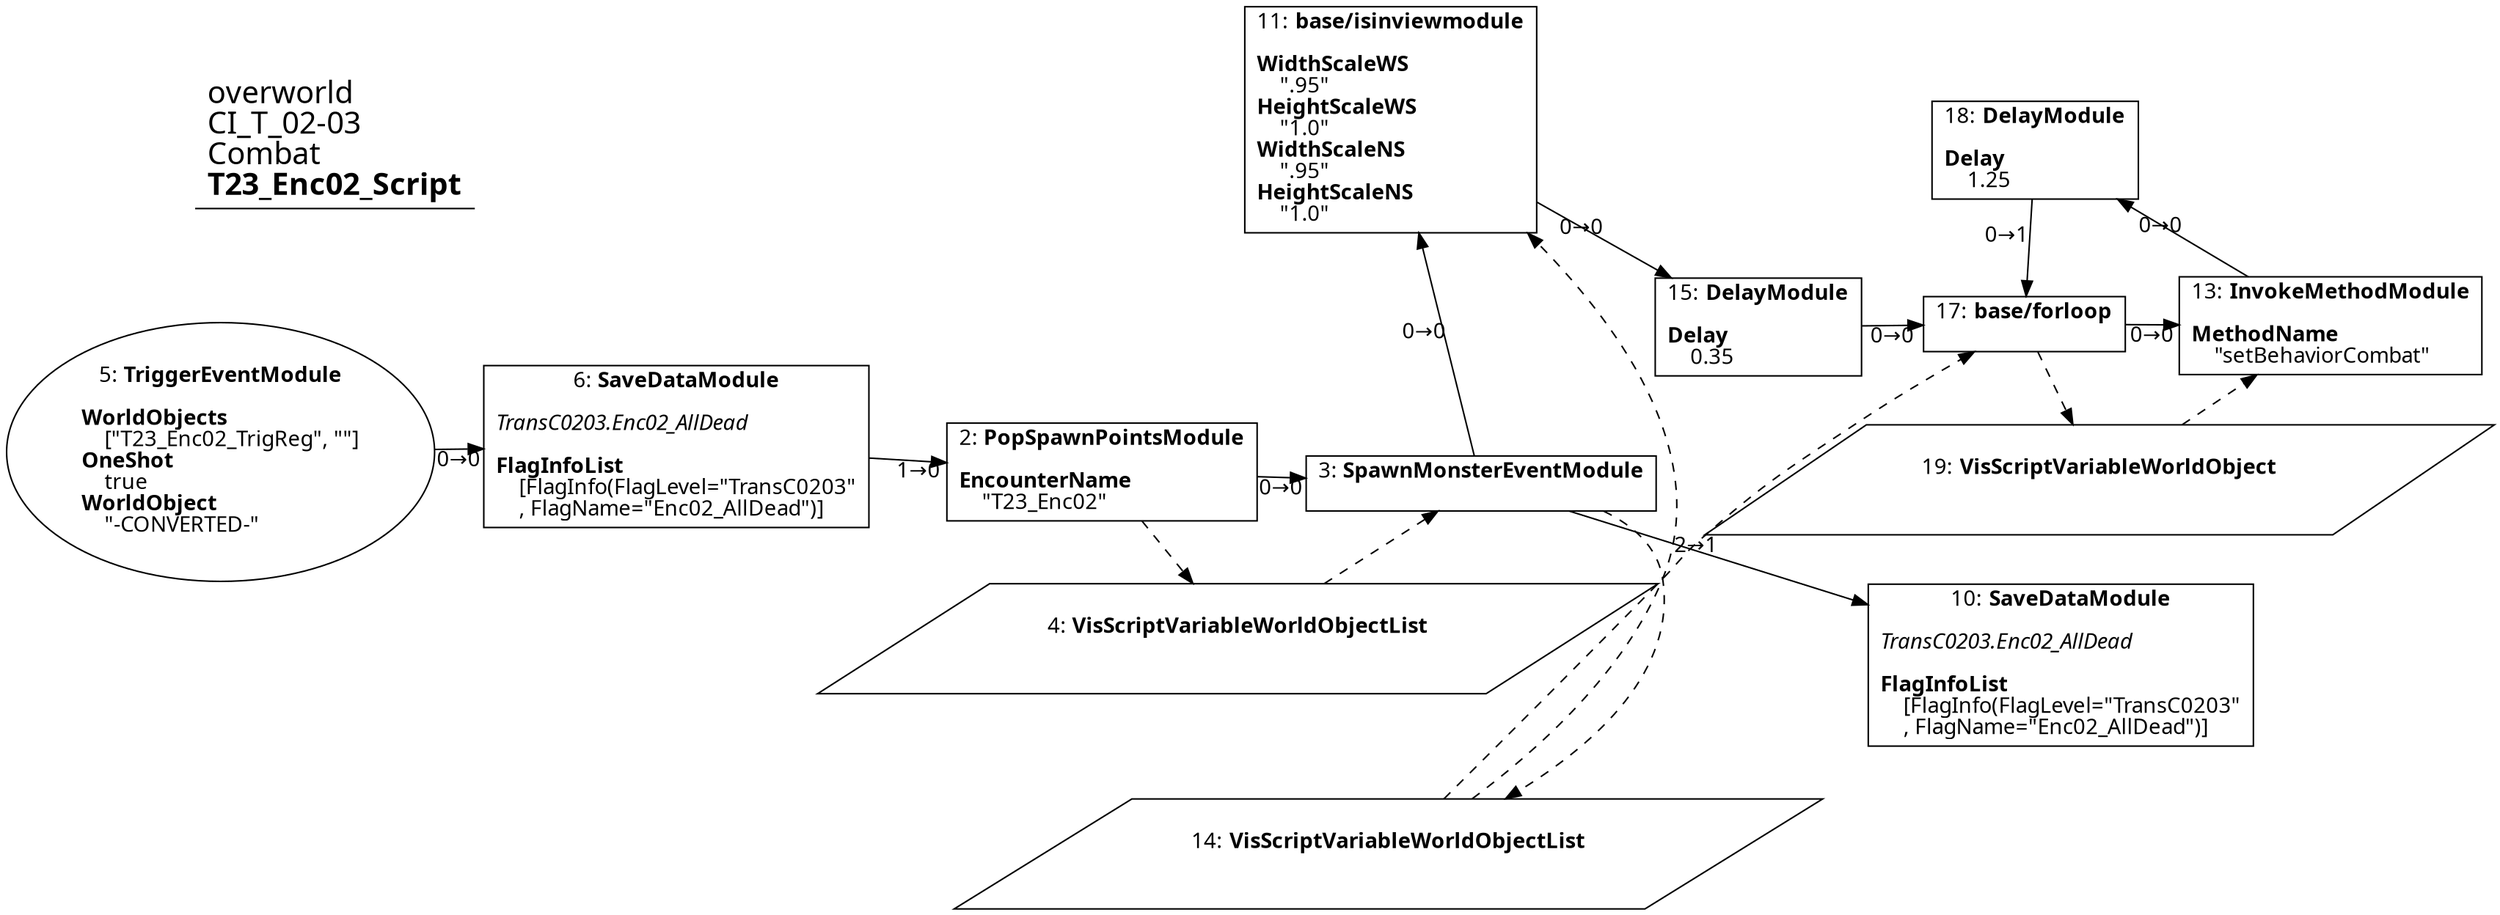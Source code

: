 digraph {
    layout = fdp;
    overlap = prism;
    sep = "+16";
    splines = spline;

    node [ shape = box ];

    graph [ fontname = "Segoe UI" ];
    node [ fontname = "Segoe UI" ];
    edge [ fontname = "Segoe UI" ];

    2 [ label = <2: <b>PopSpawnPointsModule</b><br/><br/><b>EncounterName</b><br align="left"/>    &quot;T23_Enc02&quot;<br align="left"/>> ];
    2 [ pos = "0.73700005,-0.23900001!" ];
    2 -> 3 [ label = "0→0" ];
    2 -> 4 [ style = dashed ];

    3 [ label = <3: <b>SpawnMonsterEventModule</b><br/><br/>> ];
    3 [ pos = "0.97700006,-0.23900001!" ];
    3 -> 10 [ label = "2→1" ];
    3 -> 11 [ label = "0→0" ];
    4 -> 3 [ style = dashed ];
    3 -> 14 [ style = dashed ];

    4 [ label = <4: <b>VisScriptVariableWorldObjectList</b><br/><br/>> ];
    4 [ shape = parallelogram ]
    4 [ pos = "0.73300004,-0.37!" ];

    5 [ label = <5: <b>TriggerEventModule</b><br/><br/><b>WorldObjects</b><br align="left"/>    [&quot;T23_Enc02_TrigReg&quot;, &quot;&quot;]<br align="left"/><b>OneShot</b><br align="left"/>    true<br align="left"/><b>WorldObject</b><br align="left"/>    &quot;-CONVERTED-&quot;<br align="left"/>> ];
    5 [ shape = oval ]
    5 [ pos = "0.015000001,-0.23700002!" ];
    5 -> 6 [ label = "0→0" ];

    6 [ label = <6: <b>SaveDataModule</b><br/><br/><i>TransC0203.Enc02_AllDead<br align="left"/></i><br align="left"/><b>FlagInfoList</b><br align="left"/>    [FlagInfo(FlagLevel=&quot;TransC0203&quot;<br align="left"/>    , FlagName=&quot;Enc02_AllDead&quot;)]<br align="left"/>> ];
    6 [ pos = "0.256,-0.23700002!" ];
    6 -> 2 [ label = "1→0" ];

    10 [ label = <10: <b>SaveDataModule</b><br/><br/><i>TransC0203.Enc02_AllDead<br align="left"/></i><br align="left"/><b>FlagInfoList</b><br align="left"/>    [FlagInfo(FlagLevel=&quot;TransC0203&quot;<br align="left"/>    , FlagName=&quot;Enc02_AllDead&quot;)]<br align="left"/>> ];
    10 [ pos = "1.409,-0.356!" ];

    11 [ label = <11: <b>base/isinviewmodule</b><br/><br/><b>WidthScaleWS</b><br align="left"/>    &quot;.95&quot;<br align="left"/><b>HeightScaleWS</b><br align="left"/>    &quot;1.0&quot;<br align="left"/><b>WidthScaleNS</b><br align="left"/>    &quot;.95&quot;<br align="left"/><b>HeightScaleNS</b><br align="left"/>    &quot;1.0&quot;<br align="left"/>> ];
    11 [ pos = "1.1040001,0.036000002!" ];
    11 -> 15 [ label = "0→0" ];
    14 -> 11 [ style = dashed ];

    13 [ label = <13: <b>InvokeMethodModule</b><br/><br/><b>MethodName</b><br align="left"/>    &quot;setBehaviorCombat&quot;<br align="left"/>> ];
    13 [ pos = "1.6150001,-0.101!" ];
    13 -> 18 [ label = "0→0" ];
    19 -> 13 [ style = dashed ];

    14 [ label = <14: <b>VisScriptVariableWorldObjectList</b><br/><br/>> ];
    14 [ shape = parallelogram ]
    14 [ pos = "0.98600006,-0.46100003!" ];

    15 [ label = <15: <b>DelayModule</b><br/><br/><b>Delay</b><br align="left"/>    0.35<br align="left"/>> ];
    15 [ pos = "1.263,-0.101!" ];
    15 -> 17 [ label = "0→0" ];

    17 [ label = <17: <b>base/forloop</b><br/><br/>> ];
    17 [ pos = "1.429,-0.101!" ];
    17 -> 13 [ label = "0→0" ];
    14 -> 17 [ style = dashed ];
    17 -> 19 [ style = dashed ];

    18 [ label = <18: <b>DelayModule</b><br/><br/><b>Delay</b><br align="left"/>    1.25<br align="left"/>> ];
    18 [ pos = "1.465,0.078!" ];
    18 -> 17 [ label = "0→1" ];

    19 [ label = <19: <b>VisScriptVariableWorldObject</b><br/><br/>> ];
    19 [ shape = parallelogram ]
    19 [ pos = "1.4380001,-0.25500003!" ];

    title [ pos = "0.014,0.079!" ];
    title [ shape = underline ];
    title [ label = <<font point-size="20">overworld<br align="left"/>CI_T_02-03<br align="left"/>Combat<br align="left"/><b>T23_Enc02_Script</b><br align="left"/></font>> ];
}
